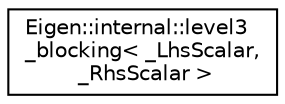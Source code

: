 digraph "Graphical Class Hierarchy"
{
  edge [fontname="Helvetica",fontsize="10",labelfontname="Helvetica",labelfontsize="10"];
  node [fontname="Helvetica",fontsize="10",shape=record];
  rankdir="LR";
  Node1 [label="Eigen::internal::level3\l_blocking\< _LhsScalar,\l _RhsScalar \>",height=0.2,width=0.4,color="black", fillcolor="white", style="filled",URL="$class_eigen_1_1internal_1_1level3__blocking.html"];
}
